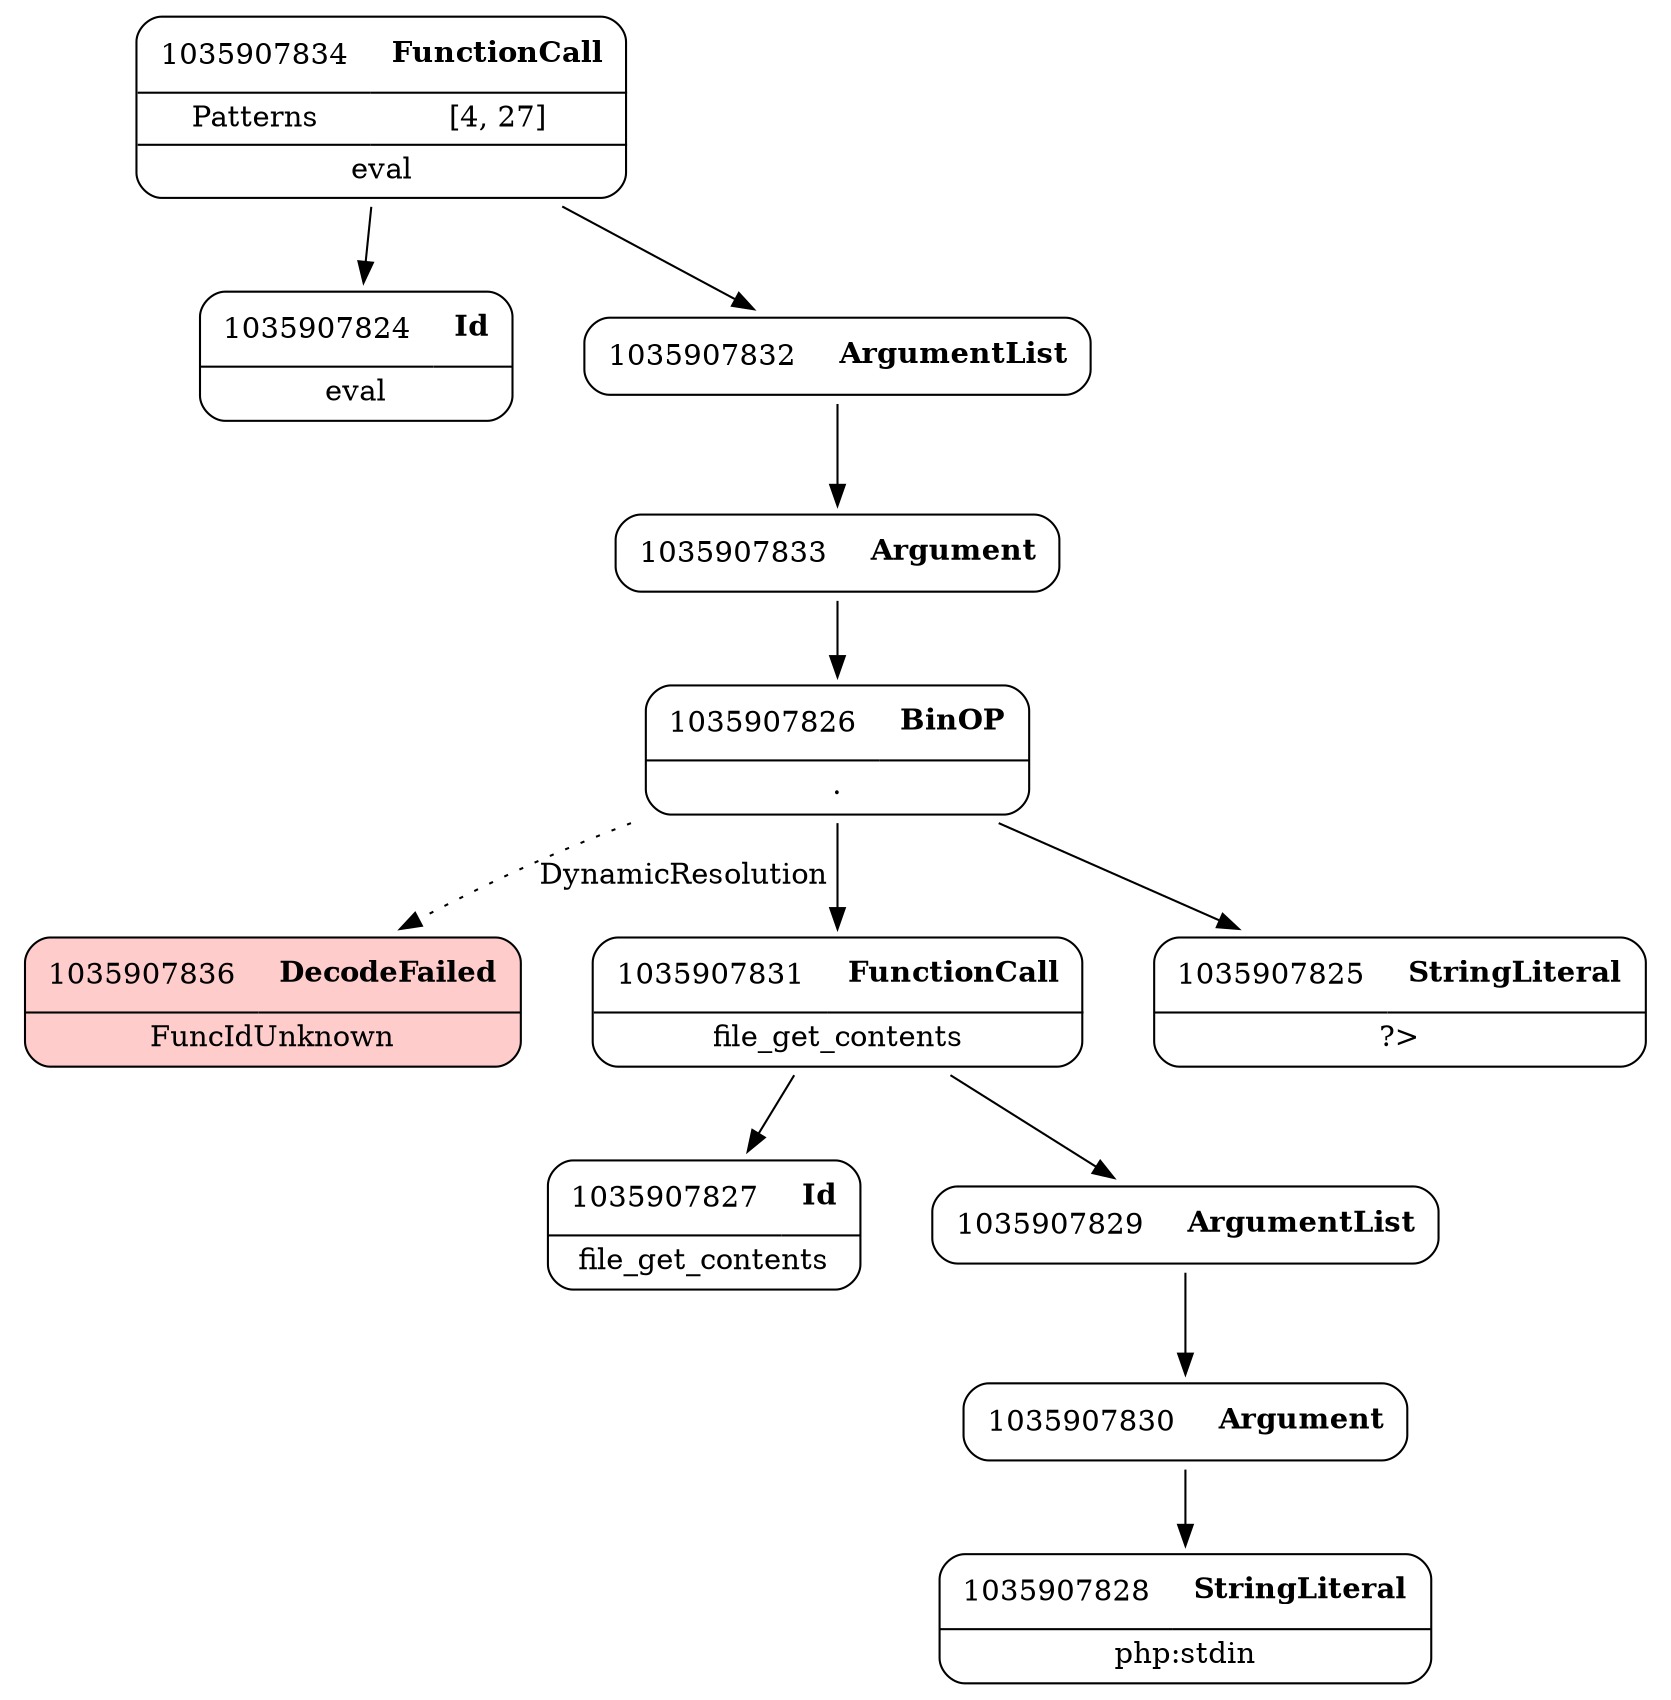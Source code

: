 digraph ast {
node [shape=none];
1035907836 [label=<<TABLE border='1' cellspacing='0' cellpadding='10' style='rounded' bgcolor='#FFCCCC' ><TR><TD border='0'>1035907836</TD><TD border='0'><B>DecodeFailed</B></TD></TR><HR/><TR><TD border='0' cellpadding='5' colspan='2'>FuncIdUnknown</TD></TR></TABLE>>];
1035907834 [label=<<TABLE border='1' cellspacing='0' cellpadding='10' style='rounded' ><TR><TD border='0'>1035907834</TD><TD border='0'><B>FunctionCall</B></TD></TR><HR/><TR><TD border='0' cellpadding='5'>Patterns</TD><TD border='0' cellpadding='5'>[4, 27]</TD></TR><HR/><TR><TD border='0' cellpadding='5' colspan='2'>eval</TD></TR></TABLE>>];
1035907834 -> 1035907824 [weight=2];
1035907834 -> 1035907832 [weight=2];
1035907832 [label=<<TABLE border='1' cellspacing='0' cellpadding='10' style='rounded' ><TR><TD border='0'>1035907832</TD><TD border='0'><B>ArgumentList</B></TD></TR></TABLE>>];
1035907832 -> 1035907833 [weight=2];
1035907833 [label=<<TABLE border='1' cellspacing='0' cellpadding='10' style='rounded' ><TR><TD border='0'>1035907833</TD><TD border='0'><B>Argument</B></TD></TR></TABLE>>];
1035907833 -> 1035907826 [weight=2];
1035907830 [label=<<TABLE border='1' cellspacing='0' cellpadding='10' style='rounded' ><TR><TD border='0'>1035907830</TD><TD border='0'><B>Argument</B></TD></TR></TABLE>>];
1035907830 -> 1035907828 [weight=2];
1035907831 [label=<<TABLE border='1' cellspacing='0' cellpadding='10' style='rounded' ><TR><TD border='0'>1035907831</TD><TD border='0'><B>FunctionCall</B></TD></TR><HR/><TR><TD border='0' cellpadding='5' colspan='2'>file_get_contents</TD></TR></TABLE>>];
1035907831 -> 1035907827 [weight=2];
1035907831 -> 1035907829 [weight=2];
1035907828 [label=<<TABLE border='1' cellspacing='0' cellpadding='10' style='rounded' ><TR><TD border='0'>1035907828</TD><TD border='0'><B>StringLiteral</B></TD></TR><HR/><TR><TD border='0' cellpadding='5' colspan='2'>php:stdin</TD></TR></TABLE>>];
1035907829 [label=<<TABLE border='1' cellspacing='0' cellpadding='10' style='rounded' ><TR><TD border='0'>1035907829</TD><TD border='0'><B>ArgumentList</B></TD></TR></TABLE>>];
1035907829 -> 1035907830 [weight=2];
1035907826 [label=<<TABLE border='1' cellspacing='0' cellpadding='10' style='rounded' ><TR><TD border='0'>1035907826</TD><TD border='0'><B>BinOP</B></TD></TR><HR/><TR><TD border='0' cellpadding='5' colspan='2'>.</TD></TR></TABLE>>];
1035907826 -> 1035907825 [weight=2];
1035907826 -> 1035907831 [weight=2];
1035907826 -> 1035907836 [style=dotted,label=DynamicResolution];
1035907827 [label=<<TABLE border='1' cellspacing='0' cellpadding='10' style='rounded' ><TR><TD border='0'>1035907827</TD><TD border='0'><B>Id</B></TD></TR><HR/><TR><TD border='0' cellpadding='5' colspan='2'>file_get_contents</TD></TR></TABLE>>];
1035907824 [label=<<TABLE border='1' cellspacing='0' cellpadding='10' style='rounded' ><TR><TD border='0'>1035907824</TD><TD border='0'><B>Id</B></TD></TR><HR/><TR><TD border='0' cellpadding='5' colspan='2'>eval</TD></TR></TABLE>>];
1035907825 [label=<<TABLE border='1' cellspacing='0' cellpadding='10' style='rounded' ><TR><TD border='0'>1035907825</TD><TD border='0'><B>StringLiteral</B></TD></TR><HR/><TR><TD border='0' cellpadding='5' colspan='2'>?&gt;</TD></TR></TABLE>>];
}
